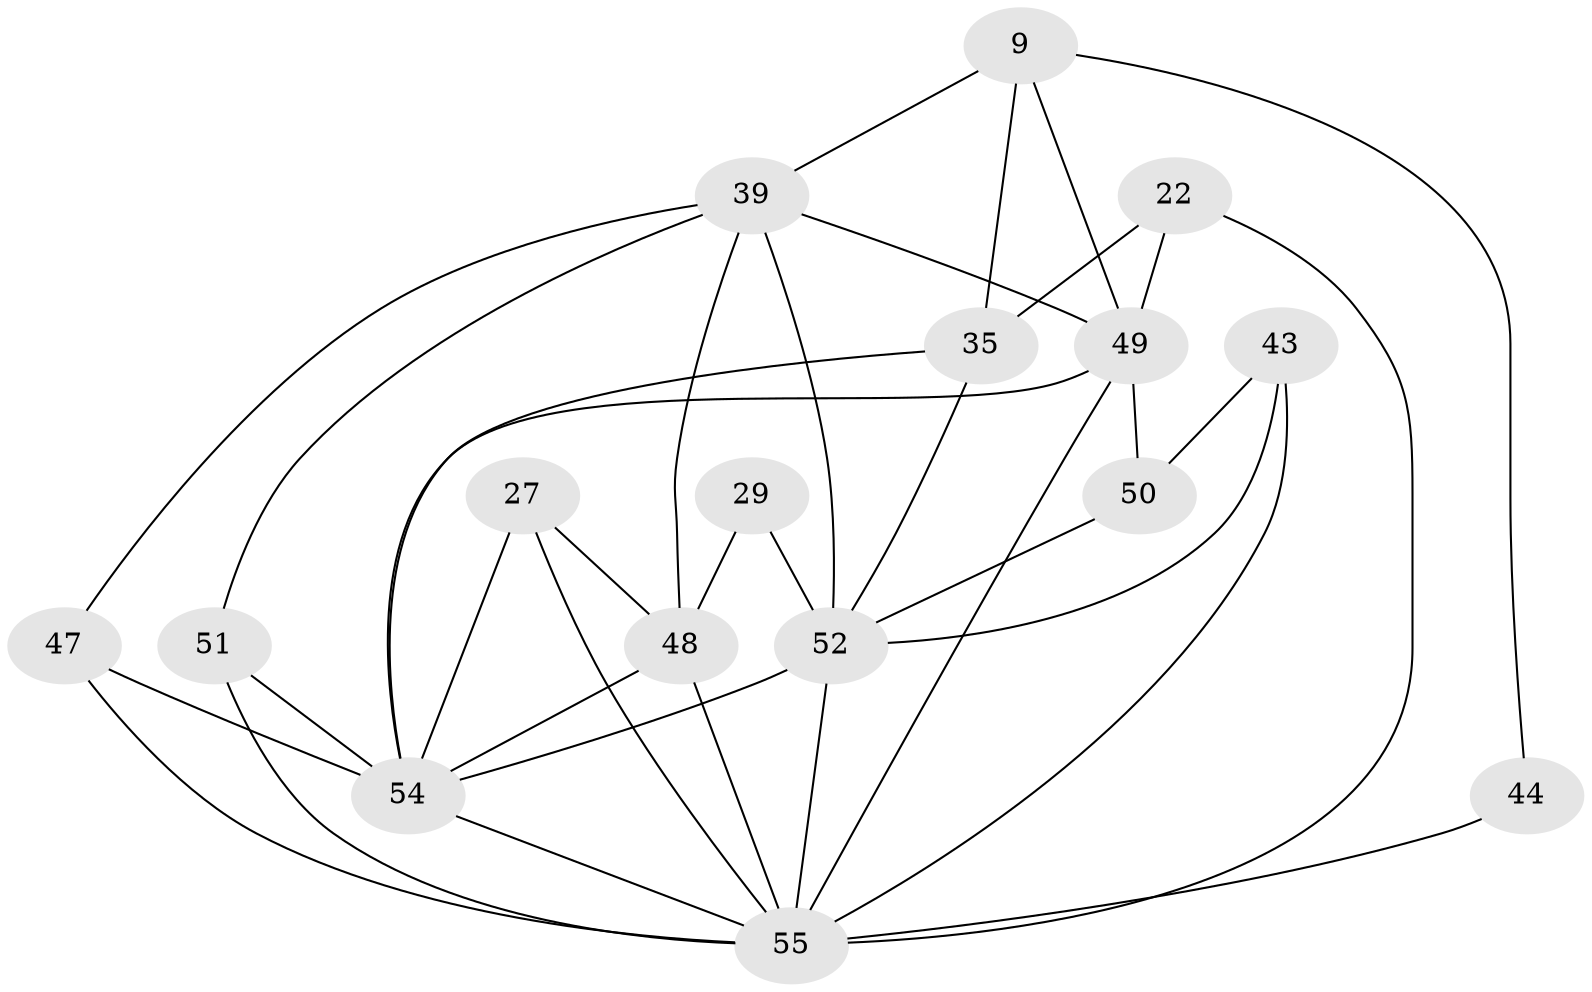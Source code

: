 // original degree distribution, {4: 1.0}
// Generated by graph-tools (version 1.1) at 2025/02/03/04/25 22:02:42]
// undirected, 16 vertices, 36 edges
graph export_dot {
graph [start="1"]
  node [color=gray90,style=filled];
  9 [super="+1"];
  22;
  27;
  29;
  35 [super="+30"];
  39 [super="+25"];
  43;
  44;
  47 [super="+31"];
  48 [super="+15+37+34"];
  49 [super="+6+41"];
  50;
  51 [super="+7+16+28"];
  52 [super="+18+42+40"];
  54 [super="+2+14+3+36+19+53"];
  55 [super="+45+24+32"];
  9 -- 49;
  9 -- 44 [weight=2];
  9 -- 35 [weight=2];
  9 -- 39;
  22 -- 35 [weight=2];
  22 -- 49;
  22 -- 55;
  27 -- 48;
  27 -- 54;
  27 -- 55 [weight=2];
  29 -- 52 [weight=2];
  29 -- 48 [weight=2];
  35 -- 54 [weight=3];
  35 -- 52;
  39 -- 48 [weight=3];
  39 -- 51;
  39 -- 52 [weight=3];
  39 -- 47;
  39 -- 49;
  43 -- 50;
  43 -- 55;
  43 -- 52 [weight=2];
  44 -- 55 [weight=2];
  47 -- 54 [weight=4];
  47 -- 55;
  48 -- 54 [weight=4];
  48 -- 55 [weight=2];
  49 -- 50 [weight=2];
  49 -- 54 [weight=2];
  49 -- 55;
  50 -- 52;
  51 -- 54 [weight=5];
  51 -- 55 [weight=2];
  52 -- 54 [weight=4];
  52 -- 55 [weight=3];
  54 -- 55;
}
